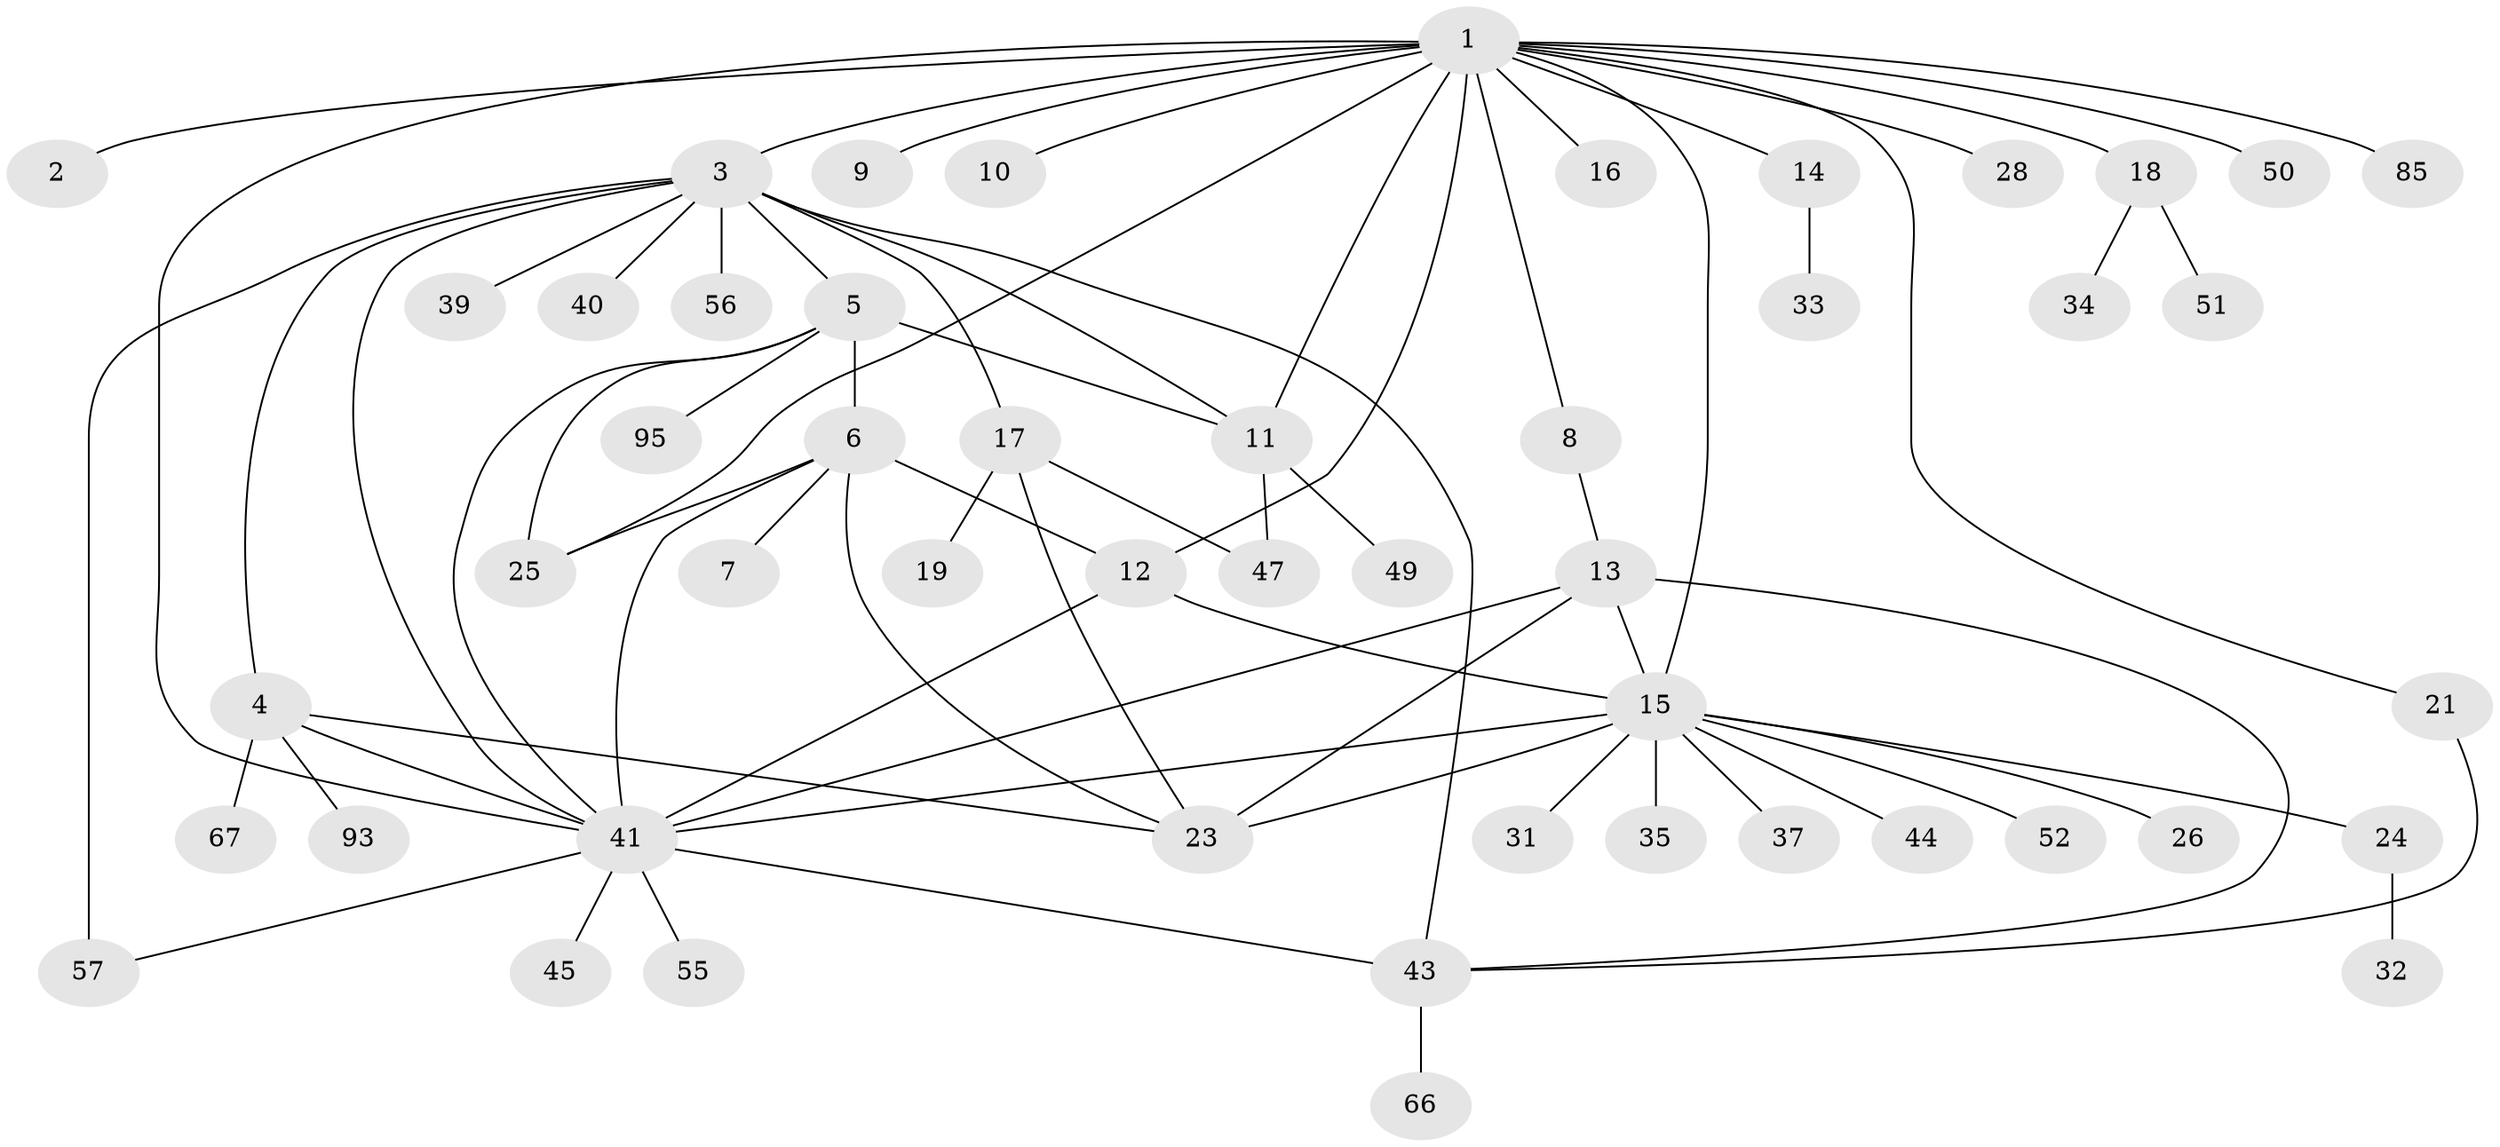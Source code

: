 // original degree distribution, {18: 0.01, 1: 0.48, 15: 0.01, 5: 0.03, 6: 0.03, 7: 0.03, 3: 0.13, 2: 0.18, 10: 0.01, 4: 0.08, 8: 0.01}
// Generated by graph-tools (version 1.1) at 2025/18/03/04/25 18:18:09]
// undirected, 50 vertices, 72 edges
graph export_dot {
graph [start="1"]
  node [color=gray90,style=filled];
  1;
  2;
  3 [super="+61"];
  4;
  5;
  6 [super="+36+92"];
  7;
  8 [super="+99"];
  9;
  10;
  11 [super="+97+29"];
  12 [super="+38+73+79+46+59"];
  13;
  14 [super="+88"];
  15 [super="+20"];
  16;
  17 [super="+27+48+75"];
  18;
  19;
  21 [super="+53"];
  23 [super="+60+70"];
  24 [super="+30"];
  25 [super="+90+96+78"];
  26 [super="+86+82"];
  28;
  31;
  32;
  33;
  34;
  35;
  37 [super="+91"];
  39;
  40;
  41 [super="+42+72+80+64+62"];
  43 [super="+63"];
  44;
  45;
  47;
  49;
  50;
  51 [super="+98"];
  52;
  55;
  56;
  57 [super="+58"];
  66;
  67;
  85;
  93;
  95;
  1 -- 2;
  1 -- 3 [weight=2];
  1 -- 8;
  1 -- 9;
  1 -- 10;
  1 -- 12;
  1 -- 14;
  1 -- 15;
  1 -- 16;
  1 -- 18;
  1 -- 21;
  1 -- 28;
  1 -- 50;
  1 -- 85;
  1 -- 25;
  1 -- 11;
  1 -- 41;
  3 -- 4;
  3 -- 5;
  3 -- 11;
  3 -- 17;
  3 -- 39;
  3 -- 40;
  3 -- 41 [weight=2];
  3 -- 43 [weight=2];
  3 -- 56;
  3 -- 57 [weight=2];
  4 -- 67;
  4 -- 93;
  4 -- 41;
  4 -- 23;
  5 -- 6;
  5 -- 25;
  5 -- 41;
  5 -- 95;
  5 -- 11;
  6 -- 7;
  6 -- 41 [weight=2];
  6 -- 25;
  6 -- 23;
  6 -- 12;
  8 -- 13;
  11 -- 47;
  11 -- 49;
  12 -- 15;
  12 -- 41;
  13 -- 23;
  13 -- 15;
  13 -- 41;
  13 -- 43;
  14 -- 33;
  15 -- 35 [weight=2];
  15 -- 37;
  15 -- 41 [weight=2];
  15 -- 44;
  15 -- 52;
  15 -- 23 [weight=2];
  15 -- 24;
  15 -- 26;
  15 -- 31;
  17 -- 19;
  17 -- 47;
  17 -- 23;
  18 -- 34;
  18 -- 51;
  21 -- 43;
  24 -- 32;
  41 -- 45;
  41 -- 55;
  41 -- 57;
  41 -- 43;
  43 -- 66;
}
